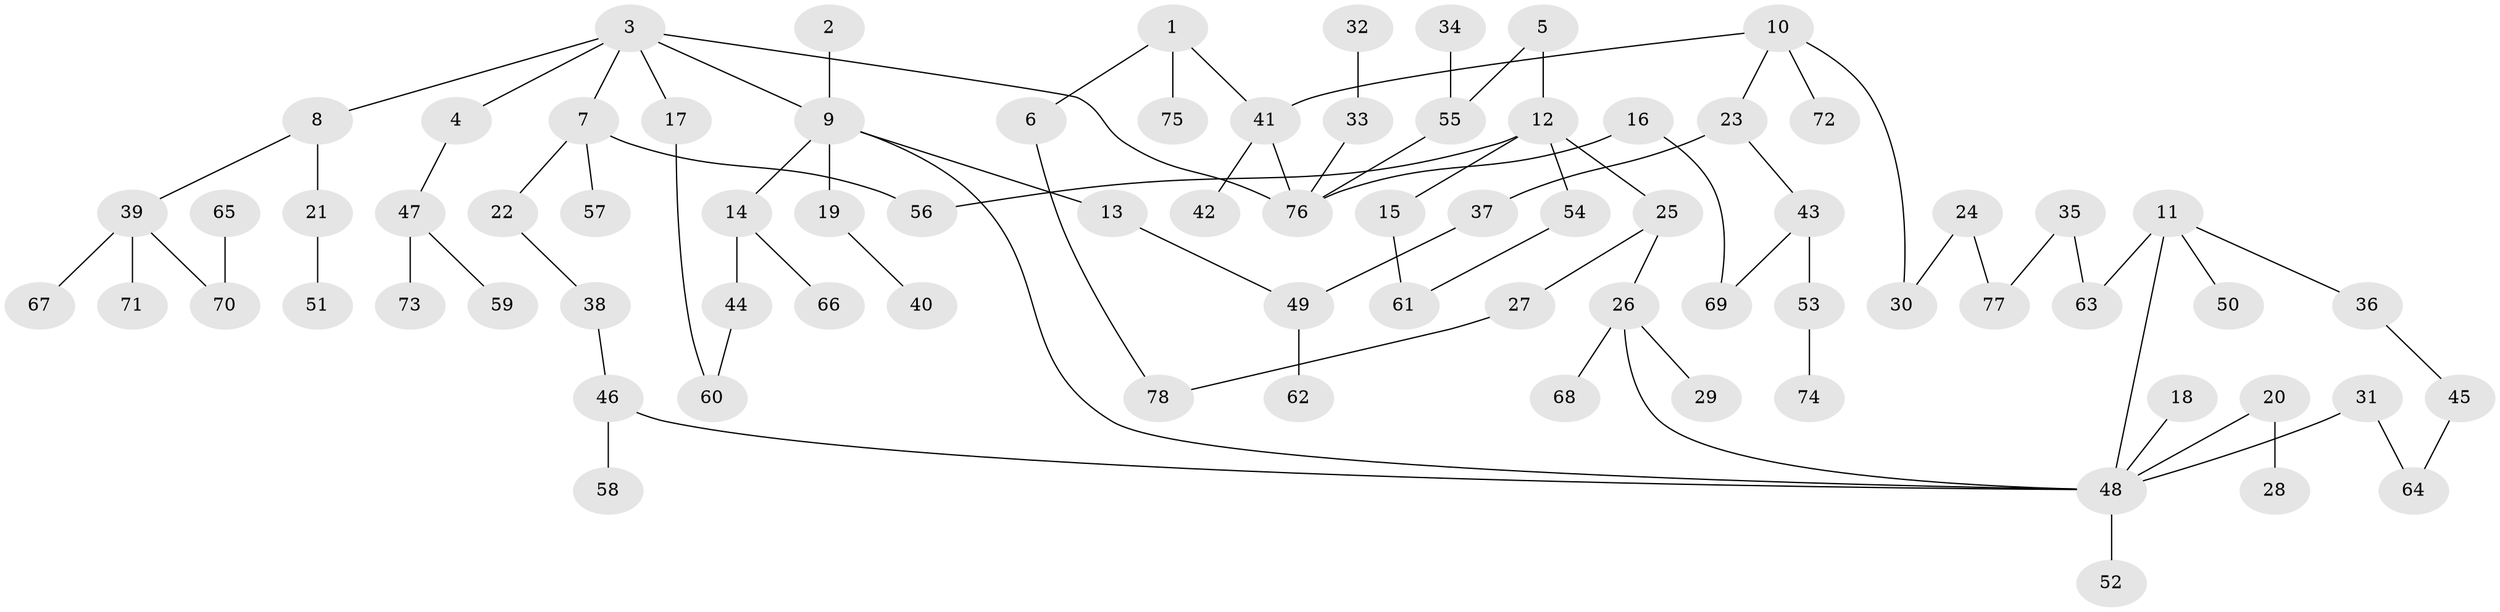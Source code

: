 // original degree distribution, {7: 0.015503875968992248, 6: 0.007751937984496124, 5: 0.023255813953488372, 3: 0.17829457364341086, 4: 0.05426356589147287, 1: 0.3798449612403101, 2: 0.3333333333333333, 9: 0.007751937984496124}
// Generated by graph-tools (version 1.1) at 2025/36/03/04/25 23:36:06]
// undirected, 78 vertices, 87 edges
graph export_dot {
  node [color=gray90,style=filled];
  1;
  2;
  3;
  4;
  5;
  6;
  7;
  8;
  9;
  10;
  11;
  12;
  13;
  14;
  15;
  16;
  17;
  18;
  19;
  20;
  21;
  22;
  23;
  24;
  25;
  26;
  27;
  28;
  29;
  30;
  31;
  32;
  33;
  34;
  35;
  36;
  37;
  38;
  39;
  40;
  41;
  42;
  43;
  44;
  45;
  46;
  47;
  48;
  49;
  50;
  51;
  52;
  53;
  54;
  55;
  56;
  57;
  58;
  59;
  60;
  61;
  62;
  63;
  64;
  65;
  66;
  67;
  68;
  69;
  70;
  71;
  72;
  73;
  74;
  75;
  76;
  77;
  78;
  1 -- 6 [weight=1.0];
  1 -- 41 [weight=1.0];
  1 -- 75 [weight=1.0];
  2 -- 9 [weight=1.0];
  3 -- 4 [weight=1.0];
  3 -- 7 [weight=1.0];
  3 -- 8 [weight=1.0];
  3 -- 9 [weight=1.0];
  3 -- 17 [weight=1.0];
  3 -- 76 [weight=1.0];
  4 -- 47 [weight=1.0];
  5 -- 12 [weight=1.0];
  5 -- 55 [weight=1.0];
  6 -- 78 [weight=1.0];
  7 -- 22 [weight=1.0];
  7 -- 56 [weight=1.0];
  7 -- 57 [weight=1.0];
  8 -- 21 [weight=1.0];
  8 -- 39 [weight=1.0];
  9 -- 13 [weight=1.0];
  9 -- 14 [weight=1.0];
  9 -- 19 [weight=1.0];
  9 -- 48 [weight=1.0];
  10 -- 23 [weight=1.0];
  10 -- 30 [weight=1.0];
  10 -- 41 [weight=1.0];
  10 -- 72 [weight=1.0];
  11 -- 36 [weight=1.0];
  11 -- 48 [weight=1.0];
  11 -- 50 [weight=1.0];
  11 -- 63 [weight=1.0];
  12 -- 15 [weight=1.0];
  12 -- 25 [weight=1.0];
  12 -- 54 [weight=1.0];
  12 -- 56 [weight=1.0];
  13 -- 49 [weight=1.0];
  14 -- 44 [weight=1.0];
  14 -- 66 [weight=1.0];
  15 -- 61 [weight=1.0];
  16 -- 69 [weight=1.0];
  16 -- 76 [weight=1.0];
  17 -- 60 [weight=1.0];
  18 -- 48 [weight=1.0];
  19 -- 40 [weight=1.0];
  20 -- 28 [weight=1.0];
  20 -- 48 [weight=1.0];
  21 -- 51 [weight=1.0];
  22 -- 38 [weight=1.0];
  23 -- 37 [weight=1.0];
  23 -- 43 [weight=1.0];
  24 -- 30 [weight=1.0];
  24 -- 77 [weight=1.0];
  25 -- 26 [weight=1.0];
  25 -- 27 [weight=1.0];
  26 -- 29 [weight=1.0];
  26 -- 48 [weight=1.0];
  26 -- 68 [weight=1.0];
  27 -- 78 [weight=1.0];
  31 -- 48 [weight=1.0];
  31 -- 64 [weight=1.0];
  32 -- 33 [weight=1.0];
  33 -- 76 [weight=1.0];
  34 -- 55 [weight=1.0];
  35 -- 63 [weight=1.0];
  35 -- 77 [weight=1.0];
  36 -- 45 [weight=1.0];
  37 -- 49 [weight=1.0];
  38 -- 46 [weight=1.0];
  39 -- 67 [weight=1.0];
  39 -- 70 [weight=1.0];
  39 -- 71 [weight=1.0];
  41 -- 42 [weight=1.0];
  41 -- 76 [weight=1.0];
  43 -- 53 [weight=1.0];
  43 -- 69 [weight=1.0];
  44 -- 60 [weight=1.0];
  45 -- 64 [weight=1.0];
  46 -- 48 [weight=1.0];
  46 -- 58 [weight=1.0];
  47 -- 59 [weight=1.0];
  47 -- 73 [weight=1.0];
  48 -- 52 [weight=1.0];
  49 -- 62 [weight=1.0];
  53 -- 74 [weight=1.0];
  54 -- 61 [weight=1.0];
  55 -- 76 [weight=1.0];
  65 -- 70 [weight=1.0];
}
